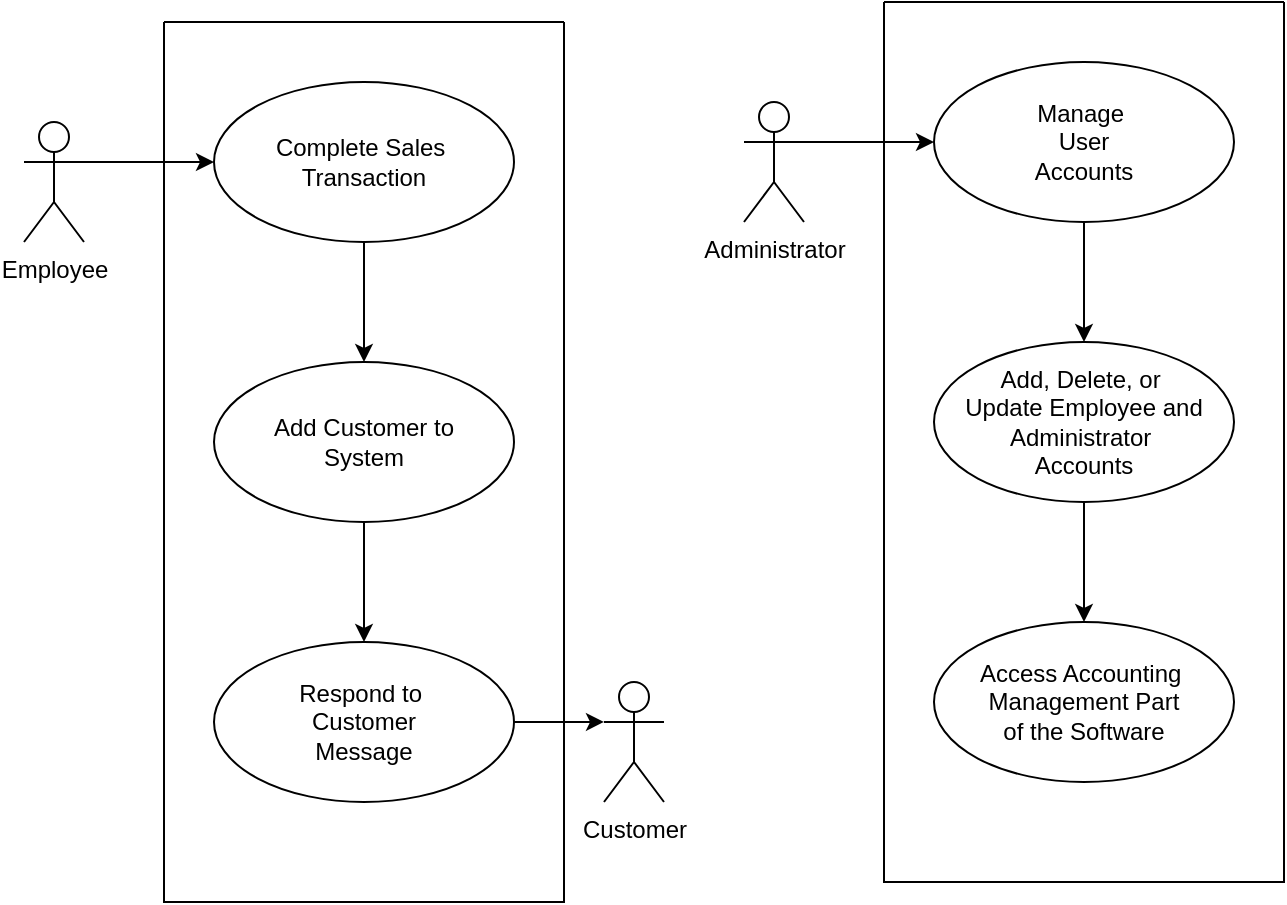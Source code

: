 <mxfile version="23.1.5" type="github">
  <diagram name="Page-1" id="5ZIpAPp3ThUVfuHEqh6p">
    <mxGraphModel dx="634" dy="625" grid="1" gridSize="10" guides="1" tooltips="1" connect="1" arrows="1" fold="1" page="1" pageScale="1" pageWidth="850" pageHeight="1100" math="0" shadow="0">
      <root>
        <mxCell id="0" />
        <mxCell id="1" parent="0" />
        <mxCell id="4dOzNFKqzmo41KG-cRKb-40" style="edgeStyle=orthogonalEdgeStyle;rounded=0;orthogonalLoop=1;jettySize=auto;html=1;exitX=1;exitY=0.333;exitDx=0;exitDy=0;exitPerimeter=0;entryX=0;entryY=0.5;entryDx=0;entryDy=0;" edge="1" parent="1" source="4dOzNFKqzmo41KG-cRKb-1" target="4dOzNFKqzmo41KG-cRKb-7">
          <mxGeometry relative="1" as="geometry" />
        </mxCell>
        <mxCell id="4dOzNFKqzmo41KG-cRKb-1" value="Employee" style="shape=umlActor;verticalLabelPosition=bottom;verticalAlign=top;html=1;outlineConnect=0;" vertex="1" parent="1">
          <mxGeometry x="20" y="230" width="30" height="60" as="geometry" />
        </mxCell>
        <mxCell id="4dOzNFKqzmo41KG-cRKb-4" value="" style="swimlane;startSize=0;" vertex="1" parent="1">
          <mxGeometry x="90" y="180" width="200" height="440" as="geometry" />
        </mxCell>
        <mxCell id="4dOzNFKqzmo41KG-cRKb-36" style="edgeStyle=orthogonalEdgeStyle;rounded=0;orthogonalLoop=1;jettySize=auto;html=1;exitX=0.5;exitY=1;exitDx=0;exitDy=0;entryX=0.5;entryY=0;entryDx=0;entryDy=0;" edge="1" parent="4dOzNFKqzmo41KG-cRKb-4" source="4dOzNFKqzmo41KG-cRKb-7" target="4dOzNFKqzmo41KG-cRKb-35">
          <mxGeometry relative="1" as="geometry" />
        </mxCell>
        <mxCell id="4dOzNFKqzmo41KG-cRKb-7" value="Complete Sales&amp;nbsp;&lt;br&gt;Transaction" style="ellipse;whiteSpace=wrap;html=1;" vertex="1" parent="4dOzNFKqzmo41KG-cRKb-4">
          <mxGeometry x="25" y="30" width="150" height="80" as="geometry" />
        </mxCell>
        <mxCell id="4dOzNFKqzmo41KG-cRKb-24" value="Respond to&amp;nbsp;&lt;br&gt;Customer&lt;br&gt;Message" style="ellipse;whiteSpace=wrap;html=1;" vertex="1" parent="4dOzNFKqzmo41KG-cRKb-4">
          <mxGeometry x="25" y="310" width="150" height="80" as="geometry" />
        </mxCell>
        <mxCell id="4dOzNFKqzmo41KG-cRKb-37" style="edgeStyle=orthogonalEdgeStyle;rounded=0;orthogonalLoop=1;jettySize=auto;html=1;exitX=0.5;exitY=1;exitDx=0;exitDy=0;" edge="1" parent="4dOzNFKqzmo41KG-cRKb-4" source="4dOzNFKqzmo41KG-cRKb-35" target="4dOzNFKqzmo41KG-cRKb-24">
          <mxGeometry relative="1" as="geometry" />
        </mxCell>
        <mxCell id="4dOzNFKqzmo41KG-cRKb-35" value="Add Customer to&lt;br&gt;System" style="ellipse;whiteSpace=wrap;html=1;" vertex="1" parent="4dOzNFKqzmo41KG-cRKb-4">
          <mxGeometry x="25" y="170" width="150" height="80" as="geometry" />
        </mxCell>
        <mxCell id="4dOzNFKqzmo41KG-cRKb-26" value="Customer" style="shape=umlActor;verticalLabelPosition=bottom;verticalAlign=top;html=1;outlineConnect=0;" vertex="1" parent="1">
          <mxGeometry x="310" y="510" width="30" height="60" as="geometry" />
        </mxCell>
        <mxCell id="4dOzNFKqzmo41KG-cRKb-41" style="edgeStyle=orthogonalEdgeStyle;rounded=0;orthogonalLoop=1;jettySize=auto;html=1;exitX=1;exitY=0.5;exitDx=0;exitDy=0;entryX=0;entryY=0.333;entryDx=0;entryDy=0;entryPerimeter=0;" edge="1" parent="1" source="4dOzNFKqzmo41KG-cRKb-24" target="4dOzNFKqzmo41KG-cRKb-26">
          <mxGeometry relative="1" as="geometry" />
        </mxCell>
        <mxCell id="4dOzNFKqzmo41KG-cRKb-42" style="edgeStyle=orthogonalEdgeStyle;rounded=0;orthogonalLoop=1;jettySize=auto;html=1;exitX=1;exitY=0.333;exitDx=0;exitDy=0;exitPerimeter=0;entryX=0;entryY=0.5;entryDx=0;entryDy=0;" edge="1" parent="1" source="4dOzNFKqzmo41KG-cRKb-43" target="4dOzNFKqzmo41KG-cRKb-46">
          <mxGeometry relative="1" as="geometry" />
        </mxCell>
        <mxCell id="4dOzNFKqzmo41KG-cRKb-43" value="Administrator" style="shape=umlActor;verticalLabelPosition=bottom;verticalAlign=top;html=1;outlineConnect=0;" vertex="1" parent="1">
          <mxGeometry x="380" y="220" width="30" height="60" as="geometry" />
        </mxCell>
        <mxCell id="4dOzNFKqzmo41KG-cRKb-44" value="" style="swimlane;startSize=0;" vertex="1" parent="1">
          <mxGeometry x="450" y="170" width="200" height="440" as="geometry" />
        </mxCell>
        <mxCell id="4dOzNFKqzmo41KG-cRKb-45" style="edgeStyle=orthogonalEdgeStyle;rounded=0;orthogonalLoop=1;jettySize=auto;html=1;exitX=0.5;exitY=1;exitDx=0;exitDy=0;entryX=0.5;entryY=0;entryDx=0;entryDy=0;" edge="1" parent="4dOzNFKqzmo41KG-cRKb-44" source="4dOzNFKqzmo41KG-cRKb-46" target="4dOzNFKqzmo41KG-cRKb-49">
          <mxGeometry relative="1" as="geometry" />
        </mxCell>
        <mxCell id="4dOzNFKqzmo41KG-cRKb-46" value="Manage&amp;nbsp;&lt;br&gt;User&lt;br&gt;Accounts" style="ellipse;whiteSpace=wrap;html=1;" vertex="1" parent="4dOzNFKqzmo41KG-cRKb-44">
          <mxGeometry x="25" y="30" width="150" height="80" as="geometry" />
        </mxCell>
        <mxCell id="4dOzNFKqzmo41KG-cRKb-47" value="Access Accounting&amp;nbsp;&lt;br&gt;Management Part&lt;br&gt;of the Software" style="ellipse;whiteSpace=wrap;html=1;" vertex="1" parent="4dOzNFKqzmo41KG-cRKb-44">
          <mxGeometry x="25" y="310" width="150" height="80" as="geometry" />
        </mxCell>
        <mxCell id="4dOzNFKqzmo41KG-cRKb-48" style="edgeStyle=orthogonalEdgeStyle;rounded=0;orthogonalLoop=1;jettySize=auto;html=1;exitX=0.5;exitY=1;exitDx=0;exitDy=0;" edge="1" parent="4dOzNFKqzmo41KG-cRKb-44" source="4dOzNFKqzmo41KG-cRKb-49" target="4dOzNFKqzmo41KG-cRKb-47">
          <mxGeometry relative="1" as="geometry" />
        </mxCell>
        <mxCell id="4dOzNFKqzmo41KG-cRKb-49" value="Add, Delete, or&amp;nbsp;&lt;br&gt;Update Employee and&lt;br&gt;Administrator&amp;nbsp;&lt;br&gt;Accounts" style="ellipse;whiteSpace=wrap;html=1;" vertex="1" parent="4dOzNFKqzmo41KG-cRKb-44">
          <mxGeometry x="25" y="170" width="150" height="80" as="geometry" />
        </mxCell>
      </root>
    </mxGraphModel>
  </diagram>
</mxfile>
